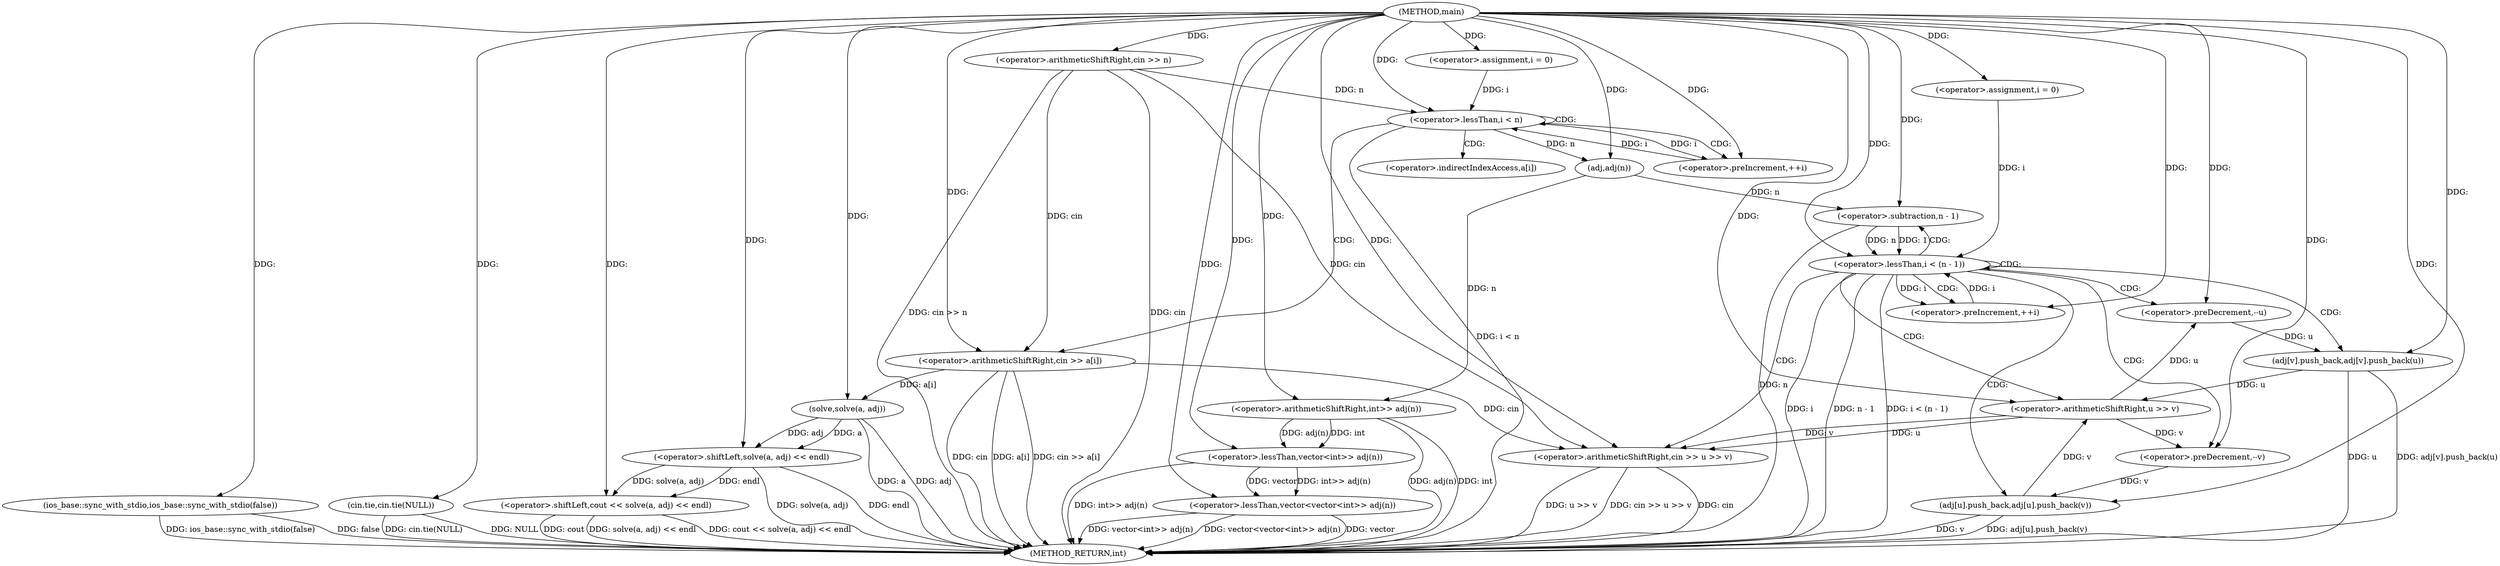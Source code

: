 digraph "main" {  
"1000560" [label = "(METHOD,main)" ]
"1000630" [label = "(METHOD_RETURN,int)" ]
"1000562" [label = "(ios_base::sync_with_stdio,ios_base::sync_with_stdio(false))" ]
"1000564" [label = "(cin.tie,cin.tie(NULL))" ]
"1000567" [label = "(<operator>.arithmeticShiftRight,cin >> n)" ]
"1000587" [label = "(<operator>.lessThan,vector<vector<int>> adj(n))" ]
"1000623" [label = "(<operator>.shiftLeft,cout << solve(a, adj) << endl)" ]
"1000573" [label = "(<operator>.assignment,i = 0)" ]
"1000576" [label = "(<operator>.lessThan,i < n)" ]
"1000579" [label = "(<operator>.preIncrement,++i)" ]
"1000597" [label = "(<operator>.assignment,i = 0)" ]
"1000600" [label = "(<operator>.lessThan,i < (n - 1))" ]
"1000605" [label = "(<operator>.preIncrement,++i)" ]
"1000582" [label = "(<operator>.arithmeticShiftRight,cin >> a[i])" ]
"1000589" [label = "(<operator>.lessThan,vector<int>> adj(n))" ]
"1000610" [label = "(<operator>.arithmeticShiftRight,cin >> u >> v)" ]
"1000615" [label = "(<operator>.preDecrement,--u)" ]
"1000617" [label = "(<operator>.preDecrement,--v)" ]
"1000619" [label = "(adj[u].push_back,adj[u].push_back(v))" ]
"1000621" [label = "(adj[v].push_back,adj[v].push_back(u))" ]
"1000625" [label = "(<operator>.shiftLeft,solve(a, adj) << endl)" ]
"1000591" [label = "(<operator>.arithmeticShiftRight,int>> adj(n))" ]
"1000602" [label = "(<operator>.subtraction,n - 1)" ]
"1000626" [label = "(solve,solve(a, adj))" ]
"1000593" [label = "(adj,adj(n))" ]
"1000612" [label = "(<operator>.arithmeticShiftRight,u >> v)" ]
"1000584" [label = "(<operator>.indirectIndexAccess,a[i])" ]
  "1000562" -> "1000630"  [ label = "DDG: ios_base::sync_with_stdio(false)"] 
  "1000564" -> "1000630"  [ label = "DDG: cin.tie(NULL)"] 
  "1000567" -> "1000630"  [ label = "DDG: cin"] 
  "1000567" -> "1000630"  [ label = "DDG: cin >> n"] 
  "1000576" -> "1000630"  [ label = "DDG: i < n"] 
  "1000587" -> "1000630"  [ label = "DDG: vector"] 
  "1000591" -> "1000630"  [ label = "DDG: adj(n)"] 
  "1000589" -> "1000630"  [ label = "DDG: int>> adj(n)"] 
  "1000587" -> "1000630"  [ label = "DDG: vector<int>> adj(n)"] 
  "1000587" -> "1000630"  [ label = "DDG: vector<vector<int>> adj(n)"] 
  "1000600" -> "1000630"  [ label = "DDG: i"] 
  "1000602" -> "1000630"  [ label = "DDG: n"] 
  "1000600" -> "1000630"  [ label = "DDG: n - 1"] 
  "1000600" -> "1000630"  [ label = "DDG: i < (n - 1)"] 
  "1000626" -> "1000630"  [ label = "DDG: a"] 
  "1000625" -> "1000630"  [ label = "DDG: solve(a, adj)"] 
  "1000623" -> "1000630"  [ label = "DDG: solve(a, adj) << endl"] 
  "1000623" -> "1000630"  [ label = "DDG: cout << solve(a, adj) << endl"] 
  "1000610" -> "1000630"  [ label = "DDG: cin"] 
  "1000610" -> "1000630"  [ label = "DDG: u >> v"] 
  "1000610" -> "1000630"  [ label = "DDG: cin >> u >> v"] 
  "1000619" -> "1000630"  [ label = "DDG: v"] 
  "1000619" -> "1000630"  [ label = "DDG: adj[u].push_back(v)"] 
  "1000621" -> "1000630"  [ label = "DDG: u"] 
  "1000621" -> "1000630"  [ label = "DDG: adj[v].push_back(u)"] 
  "1000582" -> "1000630"  [ label = "DDG: cin"] 
  "1000582" -> "1000630"  [ label = "DDG: a[i]"] 
  "1000582" -> "1000630"  [ label = "DDG: cin >> a[i]"] 
  "1000625" -> "1000630"  [ label = "DDG: endl"] 
  "1000562" -> "1000630"  [ label = "DDG: false"] 
  "1000623" -> "1000630"  [ label = "DDG: cout"] 
  "1000591" -> "1000630"  [ label = "DDG: int"] 
  "1000626" -> "1000630"  [ label = "DDG: adj"] 
  "1000564" -> "1000630"  [ label = "DDG: NULL"] 
  "1000560" -> "1000562"  [ label = "DDG: "] 
  "1000560" -> "1000564"  [ label = "DDG: "] 
  "1000560" -> "1000567"  [ label = "DDG: "] 
  "1000560" -> "1000573"  [ label = "DDG: "] 
  "1000589" -> "1000587"  [ label = "DDG: vector"] 
  "1000560" -> "1000587"  [ label = "DDG: "] 
  "1000589" -> "1000587"  [ label = "DDG: int>> adj(n)"] 
  "1000560" -> "1000597"  [ label = "DDG: "] 
  "1000560" -> "1000623"  [ label = "DDG: "] 
  "1000625" -> "1000623"  [ label = "DDG: solve(a, adj)"] 
  "1000625" -> "1000623"  [ label = "DDG: endl"] 
  "1000573" -> "1000576"  [ label = "DDG: i"] 
  "1000579" -> "1000576"  [ label = "DDG: i"] 
  "1000560" -> "1000576"  [ label = "DDG: "] 
  "1000567" -> "1000576"  [ label = "DDG: n"] 
  "1000576" -> "1000579"  [ label = "DDG: i"] 
  "1000560" -> "1000579"  [ label = "DDG: "] 
  "1000560" -> "1000589"  [ label = "DDG: "] 
  "1000591" -> "1000589"  [ label = "DDG: adj(n)"] 
  "1000591" -> "1000589"  [ label = "DDG: int"] 
  "1000597" -> "1000600"  [ label = "DDG: i"] 
  "1000605" -> "1000600"  [ label = "DDG: i"] 
  "1000560" -> "1000600"  [ label = "DDG: "] 
  "1000602" -> "1000600"  [ label = "DDG: 1"] 
  "1000602" -> "1000600"  [ label = "DDG: n"] 
  "1000600" -> "1000605"  [ label = "DDG: i"] 
  "1000560" -> "1000605"  [ label = "DDG: "] 
  "1000626" -> "1000625"  [ label = "DDG: adj"] 
  "1000626" -> "1000625"  [ label = "DDG: a"] 
  "1000560" -> "1000625"  [ label = "DDG: "] 
  "1000567" -> "1000582"  [ label = "DDG: cin"] 
  "1000560" -> "1000582"  [ label = "DDG: "] 
  "1000560" -> "1000591"  [ label = "DDG: "] 
  "1000593" -> "1000591"  [ label = "DDG: n"] 
  "1000593" -> "1000602"  [ label = "DDG: n"] 
  "1000560" -> "1000602"  [ label = "DDG: "] 
  "1000567" -> "1000610"  [ label = "DDG: cin"] 
  "1000582" -> "1000610"  [ label = "DDG: cin"] 
  "1000560" -> "1000610"  [ label = "DDG: "] 
  "1000612" -> "1000610"  [ label = "DDG: u"] 
  "1000612" -> "1000610"  [ label = "DDG: v"] 
  "1000612" -> "1000615"  [ label = "DDG: u"] 
  "1000560" -> "1000615"  [ label = "DDG: "] 
  "1000612" -> "1000617"  [ label = "DDG: v"] 
  "1000560" -> "1000617"  [ label = "DDG: "] 
  "1000617" -> "1000619"  [ label = "DDG: v"] 
  "1000560" -> "1000619"  [ label = "DDG: "] 
  "1000615" -> "1000621"  [ label = "DDG: u"] 
  "1000560" -> "1000621"  [ label = "DDG: "] 
  "1000582" -> "1000626"  [ label = "DDG: a[i]"] 
  "1000560" -> "1000626"  [ label = "DDG: "] 
  "1000576" -> "1000593"  [ label = "DDG: n"] 
  "1000560" -> "1000593"  [ label = "DDG: "] 
  "1000621" -> "1000612"  [ label = "DDG: u"] 
  "1000560" -> "1000612"  [ label = "DDG: "] 
  "1000619" -> "1000612"  [ label = "DDG: v"] 
  "1000576" -> "1000576"  [ label = "CDG: "] 
  "1000576" -> "1000582"  [ label = "CDG: "] 
  "1000576" -> "1000579"  [ label = "CDG: "] 
  "1000576" -> "1000584"  [ label = "CDG: "] 
  "1000600" -> "1000619"  [ label = "CDG: "] 
  "1000600" -> "1000600"  [ label = "CDG: "] 
  "1000600" -> "1000602"  [ label = "CDG: "] 
  "1000600" -> "1000610"  [ label = "CDG: "] 
  "1000600" -> "1000612"  [ label = "CDG: "] 
  "1000600" -> "1000617"  [ label = "CDG: "] 
  "1000600" -> "1000605"  [ label = "CDG: "] 
  "1000600" -> "1000621"  [ label = "CDG: "] 
  "1000600" -> "1000615"  [ label = "CDG: "] 
}

